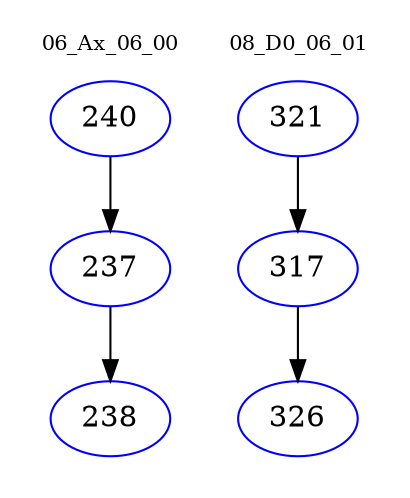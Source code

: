 digraph{
subgraph cluster_0 {
color = white
label = "06_Ax_06_00";
fontsize=10;
T0_240 [label="240", color="blue"]
T0_240 -> T0_237 [color="black"]
T0_237 [label="237", color="blue"]
T0_237 -> T0_238 [color="black"]
T0_238 [label="238", color="blue"]
}
subgraph cluster_1 {
color = white
label = "08_D0_06_01";
fontsize=10;
T1_321 [label="321", color="blue"]
T1_321 -> T1_317 [color="black"]
T1_317 [label="317", color="blue"]
T1_317 -> T1_326 [color="black"]
T1_326 [label="326", color="blue"]
}
}
